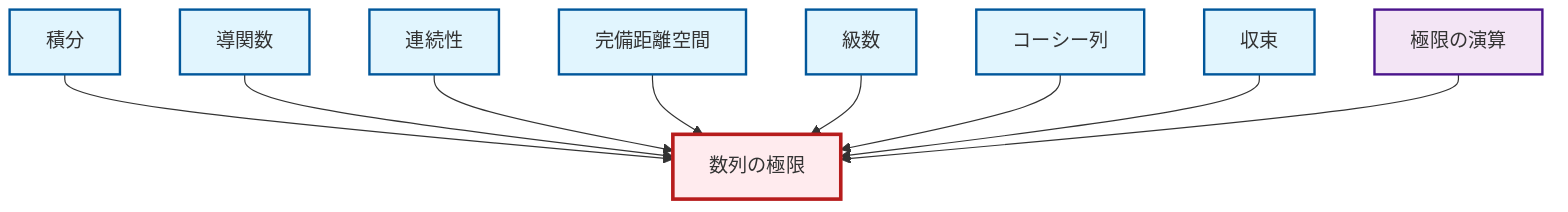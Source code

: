 graph TD
    classDef definition fill:#e1f5fe,stroke:#01579b,stroke-width:2px
    classDef theorem fill:#f3e5f5,stroke:#4a148c,stroke-width:2px
    classDef axiom fill:#fff3e0,stroke:#e65100,stroke-width:2px
    classDef example fill:#e8f5e9,stroke:#1b5e20,stroke-width:2px
    classDef current fill:#ffebee,stroke:#b71c1c,stroke-width:3px
    def-integral["積分"]:::definition
    def-limit["数列の極限"]:::definition
    thm-limit-arithmetic["極限の演算"]:::theorem
    def-cauchy-sequence["コーシー列"]:::definition
    def-continuity["連続性"]:::definition
    def-series["級数"]:::definition
    def-convergence["収束"]:::definition
    def-complete-metric-space["完備距離空間"]:::definition
    def-derivative["導関数"]:::definition
    def-integral --> def-limit
    def-derivative --> def-limit
    def-continuity --> def-limit
    def-complete-metric-space --> def-limit
    def-series --> def-limit
    def-cauchy-sequence --> def-limit
    def-convergence --> def-limit
    thm-limit-arithmetic --> def-limit
    class def-limit current